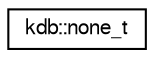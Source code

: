 digraph "Graphical Class Hierarchy"
{
  edge [fontname="FreeSans",fontsize="10",labelfontname="FreeSans",labelfontsize="10"];
  node [fontname="FreeSans",fontsize="10",shape=record];
  rankdir="LR";
  Node1 [label="kdb::none_t",height=0.2,width=0.4,color="black", fillcolor="white", style="filled",URL="$classkdb_1_1none__t.html",tooltip="This type is being used as bottom type that always fails. "];
}
